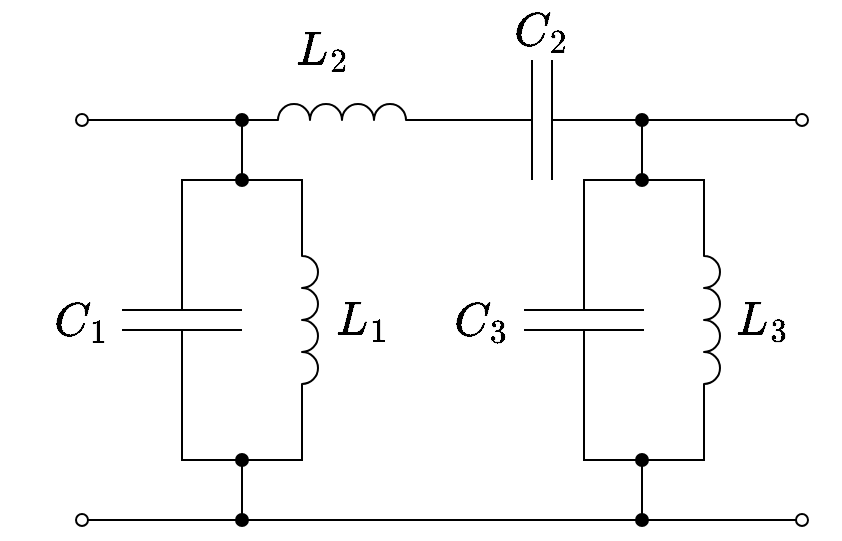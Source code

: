 <mxfile version="24.6.4" type="device">
  <diagram name="ページ1" id="w2pvh1H6CmUVhUlYlFQI">
    <mxGraphModel dx="1434" dy="836" grid="1" gridSize="10" guides="1" tooltips="1" connect="1" arrows="1" fold="1" page="1" pageScale="1" pageWidth="1169" pageHeight="827" math="1" shadow="0">
      <root>
        <mxCell id="0" />
        <mxCell id="1" parent="0" />
        <mxCell id="bZTgsBUZp7WbR4AdyU3S-3" value="" style="endArrow=none;html=1;rounded=0;startArrow=oval;startFill=0;endFill=0;" parent="1" edge="1">
          <mxGeometry width="50" height="50" relative="1" as="geometry">
            <mxPoint x="480" y="120" as="sourcePoint" />
            <mxPoint x="400" y="120" as="targetPoint" />
          </mxGeometry>
        </mxCell>
        <mxCell id="bZTgsBUZp7WbR4AdyU3S-5" value="" style="endArrow=oval;html=1;rounded=0;endFill=1;startArrow=oval;startFill=1;" parent="1" edge="1">
          <mxGeometry width="50" height="50" relative="1" as="geometry">
            <mxPoint x="200" y="150" as="sourcePoint" />
            <mxPoint x="200" y="120" as="targetPoint" />
          </mxGeometry>
        </mxCell>
        <mxCell id="bZTgsBUZp7WbR4AdyU3S-6" value="" style="endArrow=oval;html=1;rounded=0;exitX=1;exitY=1;exitDx=0;exitDy=0;exitPerimeter=0;endFill=1;startArrow=oval;startFill=1;" parent="1" edge="1">
          <mxGeometry width="50" height="50" relative="1" as="geometry">
            <mxPoint x="200" y="290" as="sourcePoint" />
            <mxPoint x="200" y="320" as="targetPoint" />
          </mxGeometry>
        </mxCell>
        <mxCell id="bZTgsBUZp7WbR4AdyU3S-7" value="" style="endArrow=oval;html=1;rounded=0;startArrow=oval;startFill=0;endFill=0;" parent="1" edge="1">
          <mxGeometry width="50" height="50" relative="1" as="geometry">
            <mxPoint x="480" y="320" as="sourcePoint" />
            <mxPoint x="120" y="320" as="targetPoint" />
          </mxGeometry>
        </mxCell>
        <mxCell id="bZTgsBUZp7WbR4AdyU3S-8" value="" style="endArrow=none;html=1;rounded=0;startArrow=oval;startFill=0;endFill=0;" parent="1" edge="1">
          <mxGeometry width="50" height="50" relative="1" as="geometry">
            <mxPoint x="120" y="120" as="sourcePoint" />
            <mxPoint x="200" y="120" as="targetPoint" />
          </mxGeometry>
        </mxCell>
        <mxCell id="bZTgsBUZp7WbR4AdyU3S-25" value="" style="endArrow=oval;html=1;rounded=0;exitX=1;exitY=1;exitDx=0;exitDy=0;exitPerimeter=0;endFill=1;startArrow=oval;startFill=1;" parent="1" edge="1">
          <mxGeometry width="50" height="50" relative="1" as="geometry">
            <mxPoint x="400" y="290" as="sourcePoint" />
            <mxPoint x="400" y="320" as="targetPoint" />
          </mxGeometry>
        </mxCell>
        <mxCell id="bZTgsBUZp7WbR4AdyU3S-26" value="" style="endArrow=oval;html=1;rounded=0;endFill=1;startArrow=oval;startFill=1;" parent="1" edge="1">
          <mxGeometry width="50" height="50" relative="1" as="geometry">
            <mxPoint x="400" y="150" as="sourcePoint" />
            <mxPoint x="400" y="120" as="targetPoint" />
          </mxGeometry>
        </mxCell>
        <mxCell id="JHww-Vac5veJMPLl82vV-4" value="" style="pointerEvents=1;verticalLabelPosition=bottom;shadow=0;dashed=0;align=center;html=1;verticalAlign=top;shape=mxgraph.electrical.capacitors.capacitor_1;rotation=-270;" parent="1" vertex="1">
          <mxGeometry x="120" y="190" width="100" height="60" as="geometry" />
        </mxCell>
        <mxCell id="JHww-Vac5veJMPLl82vV-5" value="" style="endArrow=none;html=1;rounded=0;entryX=0;entryY=1;entryDx=0;entryDy=0;entryPerimeter=0;exitX=0;exitY=0.5;exitDx=0;exitDy=0;exitPerimeter=0;" parent="1" source="JHww-Vac5veJMPLl82vV-4" edge="1">
          <mxGeometry width="50" height="50" relative="1" as="geometry">
            <mxPoint x="170" y="150" as="sourcePoint" />
            <mxPoint x="230" y="170" as="targetPoint" />
            <Array as="points">
              <mxPoint x="170" y="150" />
              <mxPoint x="230" y="150" />
            </Array>
          </mxGeometry>
        </mxCell>
        <mxCell id="JHww-Vac5veJMPLl82vV-6" value="" style="endArrow=none;html=1;rounded=0;entryX=0;entryY=1;entryDx=0;entryDy=0;entryPerimeter=0;exitX=1;exitY=0.5;exitDx=0;exitDy=0;exitPerimeter=0;" parent="1" source="JHww-Vac5veJMPLl82vV-4" target="JHww-Vac5veJMPLl82vV-7" edge="1">
          <mxGeometry width="50" height="50" relative="1" as="geometry">
            <mxPoint x="210" y="240" as="sourcePoint" />
            <mxPoint x="230" y="270" as="targetPoint" />
            <Array as="points">
              <mxPoint x="170" y="290" />
              <mxPoint x="230" y="290" />
            </Array>
          </mxGeometry>
        </mxCell>
        <mxCell id="JHww-Vac5veJMPLl82vV-7" value="" style="pointerEvents=1;verticalLabelPosition=bottom;shadow=0;dashed=0;align=center;html=1;verticalAlign=top;shape=mxgraph.electrical.inductors.inductor_3;rotation=-90;flipV=1;" parent="1" vertex="1">
          <mxGeometry x="184" y="216" width="100" height="8" as="geometry" />
        </mxCell>
        <mxCell id="JHww-Vac5veJMPLl82vV-11" value="" style="pointerEvents=1;verticalLabelPosition=bottom;shadow=0;dashed=0;align=center;html=1;verticalAlign=top;shape=mxgraph.electrical.capacitors.capacitor_1;rotation=-270;" parent="1" vertex="1">
          <mxGeometry x="321" y="190" width="100" height="60" as="geometry" />
        </mxCell>
        <mxCell id="JHww-Vac5veJMPLl82vV-12" value="" style="endArrow=none;html=1;rounded=0;entryX=0;entryY=1;entryDx=0;entryDy=0;entryPerimeter=0;exitX=0;exitY=0.5;exitDx=0;exitDy=0;exitPerimeter=0;" parent="1" source="JHww-Vac5veJMPLl82vV-11" edge="1">
          <mxGeometry width="50" height="50" relative="1" as="geometry">
            <mxPoint x="371" y="150" as="sourcePoint" />
            <mxPoint x="431" y="170" as="targetPoint" />
            <Array as="points">
              <mxPoint x="371" y="150" />
              <mxPoint x="431" y="150" />
            </Array>
          </mxGeometry>
        </mxCell>
        <mxCell id="JHww-Vac5veJMPLl82vV-13" value="" style="endArrow=none;html=1;rounded=0;entryX=0;entryY=1;entryDx=0;entryDy=0;entryPerimeter=0;exitX=1;exitY=0.5;exitDx=0;exitDy=0;exitPerimeter=0;" parent="1" source="JHww-Vac5veJMPLl82vV-11" target="JHww-Vac5veJMPLl82vV-14" edge="1">
          <mxGeometry width="50" height="50" relative="1" as="geometry">
            <mxPoint x="411" y="240" as="sourcePoint" />
            <mxPoint x="431" y="270" as="targetPoint" />
            <Array as="points">
              <mxPoint x="371" y="290" />
              <mxPoint x="431" y="290" />
            </Array>
          </mxGeometry>
        </mxCell>
        <mxCell id="JHww-Vac5veJMPLl82vV-14" value="" style="pointerEvents=1;verticalLabelPosition=bottom;shadow=0;dashed=0;align=center;html=1;verticalAlign=top;shape=mxgraph.electrical.inductors.inductor_3;rotation=-90;flipH=0;flipV=1;" parent="1" vertex="1">
          <mxGeometry x="385" y="216" width="100" height="8" as="geometry" />
        </mxCell>
        <mxCell id="JHww-Vac5veJMPLl82vV-1" value="" style="pointerEvents=1;verticalLabelPosition=bottom;shadow=0;dashed=0;align=center;html=1;verticalAlign=top;shape=mxgraph.electrical.capacitors.capacitor_1;rotation=180;" parent="1" vertex="1">
          <mxGeometry x="300" y="90" width="100" height="60" as="geometry" />
        </mxCell>
        <mxCell id="JHww-Vac5veJMPLl82vV-2" value="" style="pointerEvents=1;verticalLabelPosition=bottom;shadow=0;dashed=0;align=center;html=1;verticalAlign=top;shape=mxgraph.electrical.inductors.inductor_3;rotation=180;flipH=1;flipV=1;" parent="1" vertex="1">
          <mxGeometry x="200" y="112" width="100" height="8" as="geometry" />
        </mxCell>
        <mxCell id="u8mSb5C1SJBPO8ZtJSPn-2" value="&lt;span style=&quot;font-size: 20px;&quot;&gt;$$L_1$$&lt;/span&gt;" style="text;html=1;align=center;verticalAlign=middle;whiteSpace=wrap;rounded=0;" vertex="1" parent="1">
          <mxGeometry x="240" y="205" width="40" height="30" as="geometry" />
        </mxCell>
        <mxCell id="u8mSb5C1SJBPO8ZtJSPn-3" value="&lt;span style=&quot;font-size: 20px;&quot;&gt;$$L_3$$&lt;/span&gt;" style="text;html=1;align=center;verticalAlign=middle;whiteSpace=wrap;rounded=0;" vertex="1" parent="1">
          <mxGeometry x="440" y="205" width="40" height="30" as="geometry" />
        </mxCell>
        <mxCell id="u8mSb5C1SJBPO8ZtJSPn-4" value="&lt;span style=&quot;font-size: 20px;&quot;&gt;$$L_2$$&lt;/span&gt;" style="text;html=1;align=center;verticalAlign=middle;whiteSpace=wrap;rounded=0;" vertex="1" parent="1">
          <mxGeometry x="220" y="70" width="40" height="30" as="geometry" />
        </mxCell>
        <mxCell id="u8mSb5C1SJBPO8ZtJSPn-5" value="&lt;span style=&quot;font-size: 20px;&quot;&gt;$$C_2$$&lt;/span&gt;" style="text;html=1;align=center;verticalAlign=middle;whiteSpace=wrap;rounded=0;" vertex="1" parent="1">
          <mxGeometry x="330" y="60" width="40" height="30" as="geometry" />
        </mxCell>
        <mxCell id="u8mSb5C1SJBPO8ZtJSPn-6" value="&lt;span style=&quot;font-size: 20px;&quot;&gt;$$C_1$$&lt;/span&gt;" style="text;html=1;align=center;verticalAlign=middle;whiteSpace=wrap;rounded=0;" vertex="1" parent="1">
          <mxGeometry x="100" y="205" width="40" height="30" as="geometry" />
        </mxCell>
        <mxCell id="u8mSb5C1SJBPO8ZtJSPn-7" value="&lt;span style=&quot;font-size: 20px;&quot;&gt;$$C_3$$&lt;/span&gt;" style="text;html=1;align=center;verticalAlign=middle;whiteSpace=wrap;rounded=0;" vertex="1" parent="1">
          <mxGeometry x="300" y="205" width="40" height="30" as="geometry" />
        </mxCell>
      </root>
    </mxGraphModel>
  </diagram>
</mxfile>
